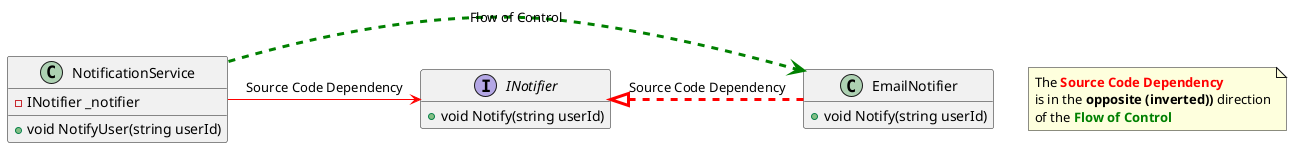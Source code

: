 @startuml
hide empty members

note as n1
    The <b><color:red>Source Code Dependency</color> 
    is in the <b>opposite (inverted))</b> direction
    of the <b><color:green>Flow of Control</color>
end note

class NotificationService {
    - INotifier _notifier
    + void NotifyUser(string userId)
}

interface INotifier {
    + void Notify(string userId)
}

class EmailNotifier {
    + void Notify(string userId)
}
NotificationService ..[#green,plain,thickness=3]right-> EmailNotifier : Flow of Control

NotificationService -[hidden]right- INotifier : length =============
NotificationService -[#red]-> INotifier : Source Code Dependency


EmailNotifier -[hidden]right- INotifier : length ==============
EmailNotifier ..[#red,plain,thickness=3]left|> INotifier : Source Code Dependency




@enduml
